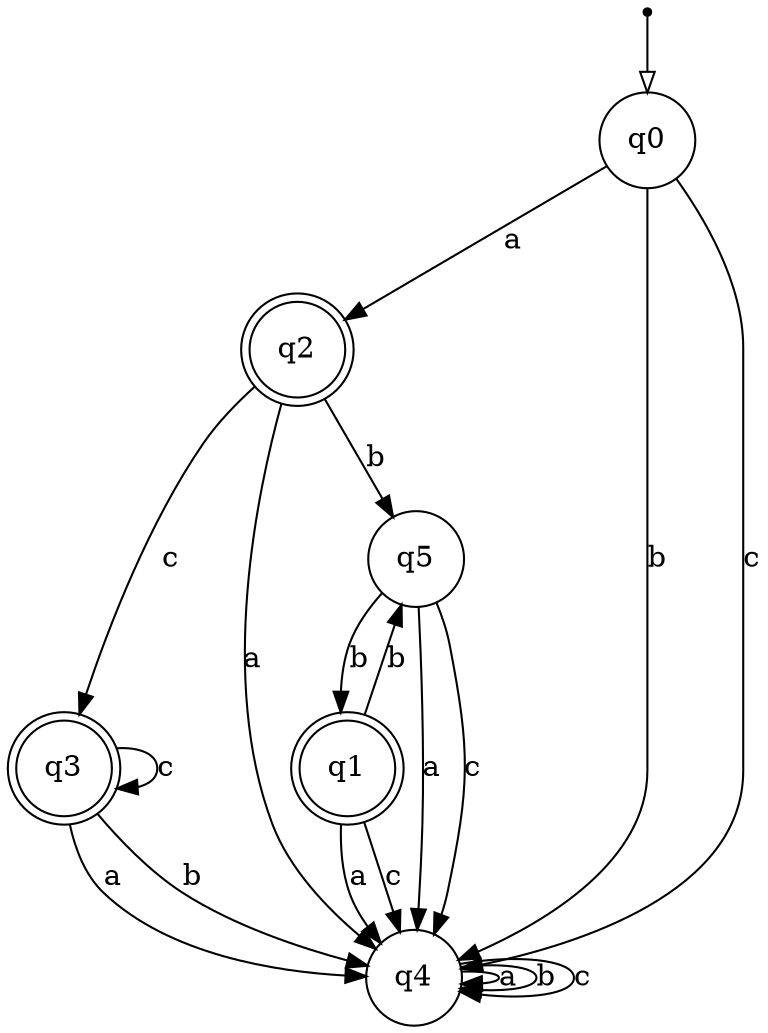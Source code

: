 digraph {
  node [shape=point]; __start;
  node [shape = circle]; q0;
  node [shape = doublecircle]; q1;
  node [shape = doublecircle]; q2;
  node [shape = doublecircle]; q3;
  node [shape = circle]; q4;
  node [shape = circle]; q5;

  __start -> q0 [arrowhead = empty];
  q0 -> q2 [label = "a"];
  q0 -> q4 [label = "b"];
  q0 -> q4 [label = "c"];
  q1 -> q4 [label = "a"];
  q1 -> q5 [label = "b"];
  q1 -> q4 [label = "c"];
  q2 -> q4 [label = "a"];
  q2 -> q5 [label = "b"];
  q2 -> q3 [label = "c"];
  q3 -> q4 [label = "a"];
  q3 -> q4 [label = "b"];
  q3 -> q3 [label = "c"];
  q4 -> q4 [label = "a"];
  q4 -> q4 [label = "b"];
  q4 -> q4 [label = "c"];
  q5 -> q4 [label = "a"];
  q5 -> q1 [label = "b"];
  q5 -> q4 [label = "c"];
}